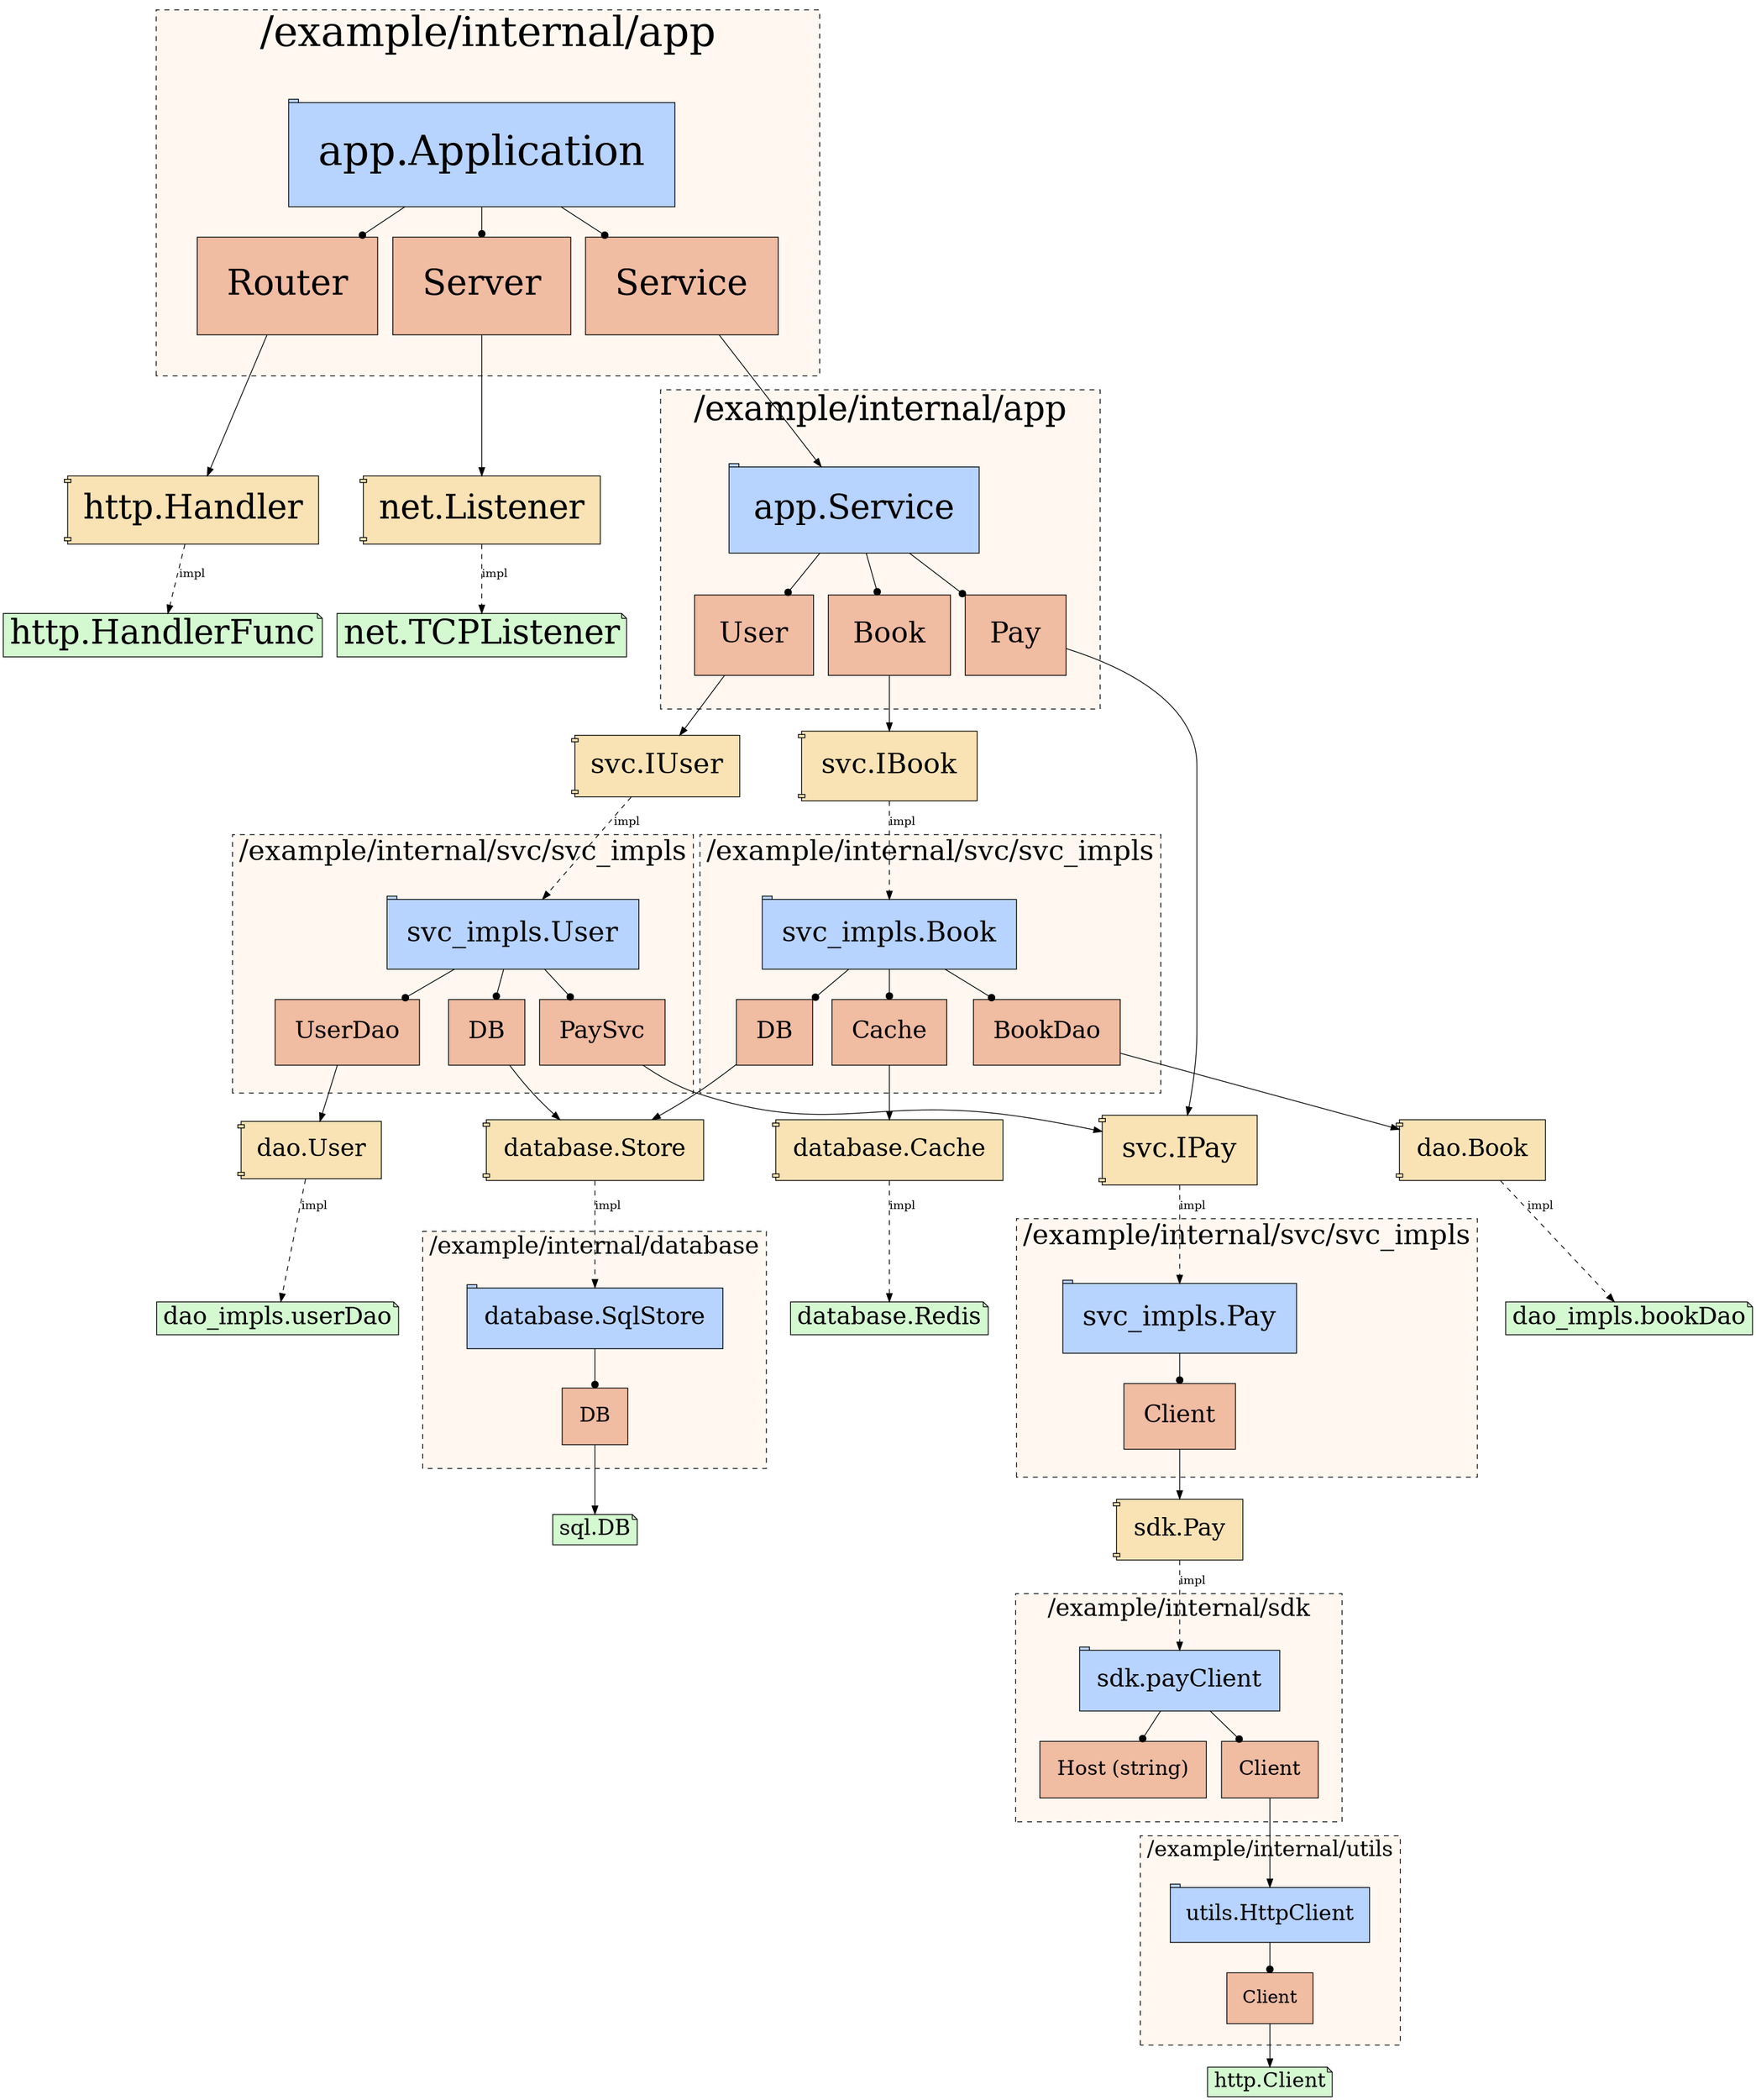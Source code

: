 @startuml
digraph Application {
	"app.Application"->"app.Application:Router"[ arrowhead=dot ];
	"app.Application:Router"->"http.Handler";
	"http.Handler"->"http.HandlerFunc"[ label=impl, style=dashed ];
	"app.Application"->"app.Application:Server"[ arrowhead=dot ];
	"app.Application:Server"->"net.Listener";
	"net.Listener"->"net.TCPListener"[ label=impl, style=dashed ];
	"app.Application"->"app.Application:Service"[ arrowhead=dot ];
	"app.Application:Service"->"app.Service";
	"app.Service"->"app.Service:User"[ arrowhead=dot ];
	"app.Service:User"->"svc.IUser";
	"svc.IUser"->"svc_impls.User"[ label=impl, style=dashed ];
	"svc_impls.User"->"svc_impls.User:UserDao"[ arrowhead=dot ];
	"svc_impls.User:UserDao"->"dao.User";
	"dao.User"->"dao_impls.userDao"[ label=impl, style=dashed ];
	"svc_impls.User"->"svc_impls.User:DB"[ arrowhead=dot ];
	"svc_impls.User:DB"->"database.Store";
	"database.Store"->"database.SqlStore"[ label=impl, style=dashed ];
	"database.SqlStore"->"database.SqlStore:DB"[ arrowhead=dot ];
	"database.SqlStore:DB"->"sql.DB";
	"svc_impls.User"->"svc_impls.User:PaySvc"[ arrowhead=dot ];
	"svc_impls.User:PaySvc"->"svc.IPay";
	"svc.IPay"->"svc_impls.Pay"[ label=impl, style=dashed ];
	"svc_impls.Pay"->"svc_impls.Pay:Client"[ arrowhead=dot ];
	"svc_impls.Pay:Client"->"sdk.Pay";
	"sdk.Pay"->"sdk.payClient"[ label=impl, style=dashed ];
	"sdk.payClient"->"sdk.payClient:Host (string)"[ arrowhead=dot ];
	"sdk.payClient"->"sdk.payClient:Client"[ arrowhead=dot ];
	"sdk.payClient:Client"->"utils.HttpClient";
	"utils.HttpClient"->"utils.HttpClient:Client"[ arrowhead=dot ];
	"utils.HttpClient:Client"->"http.Client";
	"app.Service"->"app.Service:Book"[ arrowhead=dot ];
	"app.Service:Book"->"svc.IBook";
	"svc.IBook"->"svc_impls.Book"[ label=impl, style=dashed ];
	"svc_impls.Book"->"svc_impls.Book:DB"[ arrowhead=dot ];
	"svc_impls.Book:DB"->"database.Store";
	"svc_impls.Book"->"svc_impls.Book:Cache"[ arrowhead=dot ];
	"svc_impls.Book:Cache"->"database.Cache";
	"database.Cache"->"database.Redis"[ label=impl, style=dashed ];
	"svc_impls.Book"->"svc_impls.Book:BookDao"[ arrowhead=dot ];
	"svc_impls.Book:BookDao"->"dao.Book";
	"dao.Book"->"dao_impls.bookDao"[ label=impl, style=dashed ];
	"app.Service"->"app.Service:Pay"[ arrowhead=dot ];
	"app.Service:Pay"->"svc.IPay";
	subgraph "cluster_app.Application" {
	fillcolor="#fff7f0";
	fontsize=50;
	label="/example/internal/app";
	labelloc=t;
	margin=50;
	style="dashed,filled";
	"app.Application" [ fillcolor="#b7d3ff", fontsize=50, margin=0.5, shape=tab, style="filled" ];
	"app.Application:Router" [ fillcolor="#f0bca2", fontsize=42.5, label="Router", margin=0.5, shape=box, style="filled" ];
	"app.Application:Server" [ fillcolor="#f0bca2", fontsize=42.5, label="Server", margin=0.5, shape=box, style="filled" ];
	"app.Application:Service" [ fillcolor="#f0bca2", fontsize=42.5, label="Service", margin=0.5, shape=box, style="filled" ];

}
;
	subgraph "cluster_app.Service" {
	fillcolor="#fff7f0";
	fontsize=41;
	label="/example/internal/app";
	labelloc=t;
	margin=41;
	style="dashed,filled";
	"app.Service" [ fillcolor="#b7d3ff", fontsize=41, margin=0.41000000000000003, shape=tab, style="filled" ];
	"app.Service:Book" [ fillcolor="#f0bca2", fontsize=34.85, label="Book", margin=0.41000000000000003, shape=box, style="filled" ];
	"app.Service:Pay" [ fillcolor="#f0bca2", fontsize=34.85, label="Pay", margin=0.41000000000000003, shape=box, style="filled" ];
	"app.Service:User" [ fillcolor="#f0bca2", fontsize=34.85, label="User", margin=0.41000000000000003, shape=box, style="filled" ];

}
;
	subgraph "cluster_dao_impls.bookDao" {
	fillcolor="#fff7f0";
	fontsize=29;
	label="/example/internal/dao/dao_impls";
	labelloc=t;
	margin=29;
	style="dashed,filled";

}
;
	subgraph "cluster_dao_impls.userDao" {
	fillcolor="#fff7f0";
	fontsize=29;
	label="/example/internal/dao/dao_impls";
	labelloc=t;
	margin=29;
	style="dashed,filled";

}
;
	subgraph "cluster_database.Redis" {
	fillcolor="#fff7f0";
	fontsize=29;
	label="/example/internal/database";
	labelloc=t;
	margin=29;
	style="dashed,filled";

}
;
	subgraph "cluster_database.SqlStore" {
	fillcolor="#fff7f0";
	fontsize=29;
	label="/example/internal/database";
	labelloc=t;
	margin=29;
	style="dashed,filled";
	"database.SqlStore" [ fillcolor="#b7d3ff", fontsize=29, margin=0.29, shape=tab, style="filled" ];
	"database.SqlStore:DB" [ fillcolor="#f0bca2", fontsize=24.65, label="DB", margin=0.29, shape=box, style="filled" ];

}
;
	subgraph "cluster_sdk.payClient" {
	fillcolor="#fff7f0";
	fontsize=29;
	label="/example/internal/sdk";
	labelloc=t;
	margin=29;
	style="dashed,filled";
	"sdk.payClient" [ fillcolor="#b7d3ff", fontsize=29, margin=0.29, shape=tab, style="filled" ];
	"sdk.payClient:Client" [ fillcolor="#f0bca2", fontsize=24.65, label="Client", margin=0.29, shape=box, style="filled" ];
	"sdk.payClient:Host (string)" [ fillcolor="#f0bca2", fontsize=24.65, label="Host (string)", margin=0.29, shape=box, style="filled" ];

}
;
	subgraph "cluster_svc_impls.Book" {
	fillcolor="#fff7f0";
	fontsize=34;
	label="/example/internal/svc/svc_impls";
	labelloc=t;
	margin=34;
	style="dashed,filled";
	"svc_impls.Book" [ fillcolor="#b7d3ff", fontsize=34, margin=0.34, shape=tab, style="filled" ];
	"svc_impls.Book:BookDao" [ fillcolor="#f0bca2", fontsize=28.9, label="BookDao", margin=0.34, shape=box, style="filled" ];
	"svc_impls.Book:Cache" [ fillcolor="#f0bca2", fontsize=28.9, label="Cache", margin=0.34, shape=box, style="filled" ];
	"svc_impls.Book:DB" [ fillcolor="#f0bca2", fontsize=28.9, label="DB", margin=0.34, shape=box, style="filled" ];

}
;
	subgraph "cluster_svc_impls.Pay" {
	fillcolor="#fff7f0";
	fontsize=34;
	label="/example/internal/svc/svc_impls";
	labelloc=t;
	margin=34;
	style="dashed,filled";
	"svc_impls.Pay" [ fillcolor="#b7d3ff", fontsize=34, margin=0.34, shape=tab, style="filled" ];
	"svc_impls.Pay:Client" [ fillcolor="#f0bca2", fontsize=28.9, label="Client", margin=0.34, shape=box, style="filled" ];

}
;
	subgraph "cluster_svc_impls.User" {
	fillcolor="#fff7f0";
	fontsize=34;
	label="/example/internal/svc/svc_impls";
	labelloc=t;
	margin=34;
	style="dashed,filled";
	"svc_impls.User" [ fillcolor="#b7d3ff", fontsize=34, margin=0.34, shape=tab, style="filled" ];
	"svc_impls.User:DB" [ fillcolor="#f0bca2", fontsize=28.9, label="DB", margin=0.34, shape=box, style="filled" ];
	"svc_impls.User:PaySvc" [ fillcolor="#f0bca2", fontsize=28.9, label="PaySvc", margin=0.34, shape=box, style="filled" ];
	"svc_impls.User:UserDao" [ fillcolor="#f0bca2", fontsize=28.9, label="UserDao", margin=0.34, shape=box, style="filled" ];

}
;
	subgraph "cluster_utils.HttpClient" {
	fillcolor="#fff7f0";
	fontsize=26;
	label="/example/internal/utils";
	labelloc=t;
	margin=26;
	style="dashed,filled";
	"utils.HttpClient" [ fillcolor="#b7d3ff", fontsize=26, margin=0.26, shape=tab, style="filled" ];
	"utils.HttpClient:Client" [ fillcolor="#f0bca2", fontsize=22.099999999999998, label="Client", margin=0.26, shape=box, style="filled" ];

}
;
	"dao.Book" [ fillcolor="#f9e3b5", fontsize=29, label="dao.Book", margin=0.29, shape=component, style="filled" ];
	"dao.User" [ fillcolor="#f9e3b5", fontsize=29, label="dao.User", margin=0.26, shape=component, style="filled" ];
	"dao_impls.bookDao" [ fillcolor="#d4f9d1", fontsize=29, shape=note, style="filled" ];
	"dao_impls.userDao" [ fillcolor="#d4f9d1", fontsize=29, shape=note, style="filled" ];
	"database.Cache" [ fillcolor="#f9e3b5", fontsize=29, label="database.Cache", margin=0.29, shape=component, style="filled" ];
	"database.Redis" [ fillcolor="#d4f9d1", fontsize=29, shape=note, style="filled" ];
	"database.Store" [ fillcolor="#f9e3b5", fontsize=29, label="database.Store", margin=0.29, shape=component, style="filled" ];
	"http.Client" [ fillcolor="#d4f9d1", fontsize=25, shape=note, style="filled" ];
	"http.Handler" [ fillcolor="#f9e3b5", fontsize=41, label="http.Handler", margin=0.26, shape=component, style="filled" ];
	"http.HandlerFunc" [ fillcolor="#d4f9d1", fontsize=41, shape=note, style="filled" ];
	"net.Listener" [ fillcolor="#f9e3b5", fontsize=41, label="net.Listener", margin=0.26, shape=component, style="filled" ];
	"net.TCPListener" [ fillcolor="#d4f9d1", fontsize=41, shape=note, style="filled" ];
	"sdk.Pay" [ fillcolor="#f9e3b5", fontsize=29, label="sdk.Pay", margin=0.29, shape=component, style="filled" ];
	"sql.DB" [ fillcolor="#d4f9d1", fontsize=26, shape=note, style="filled" ];
	"svc.IBook" [ fillcolor="#f9e3b5", fontsize=34, label="svc.IBook", margin=0.34, shape=component, style="filled" ];
	"svc.IPay" [ fillcolor="#f9e3b5", fontsize=34, label="svc.IPay", margin=0.34, shape=component, style="filled" ];
	"svc.IUser" [ fillcolor="#f9e3b5", fontsize=34, label="svc.IUser", margin=0.26, shape=component, style="filled" ];

}
@enduml